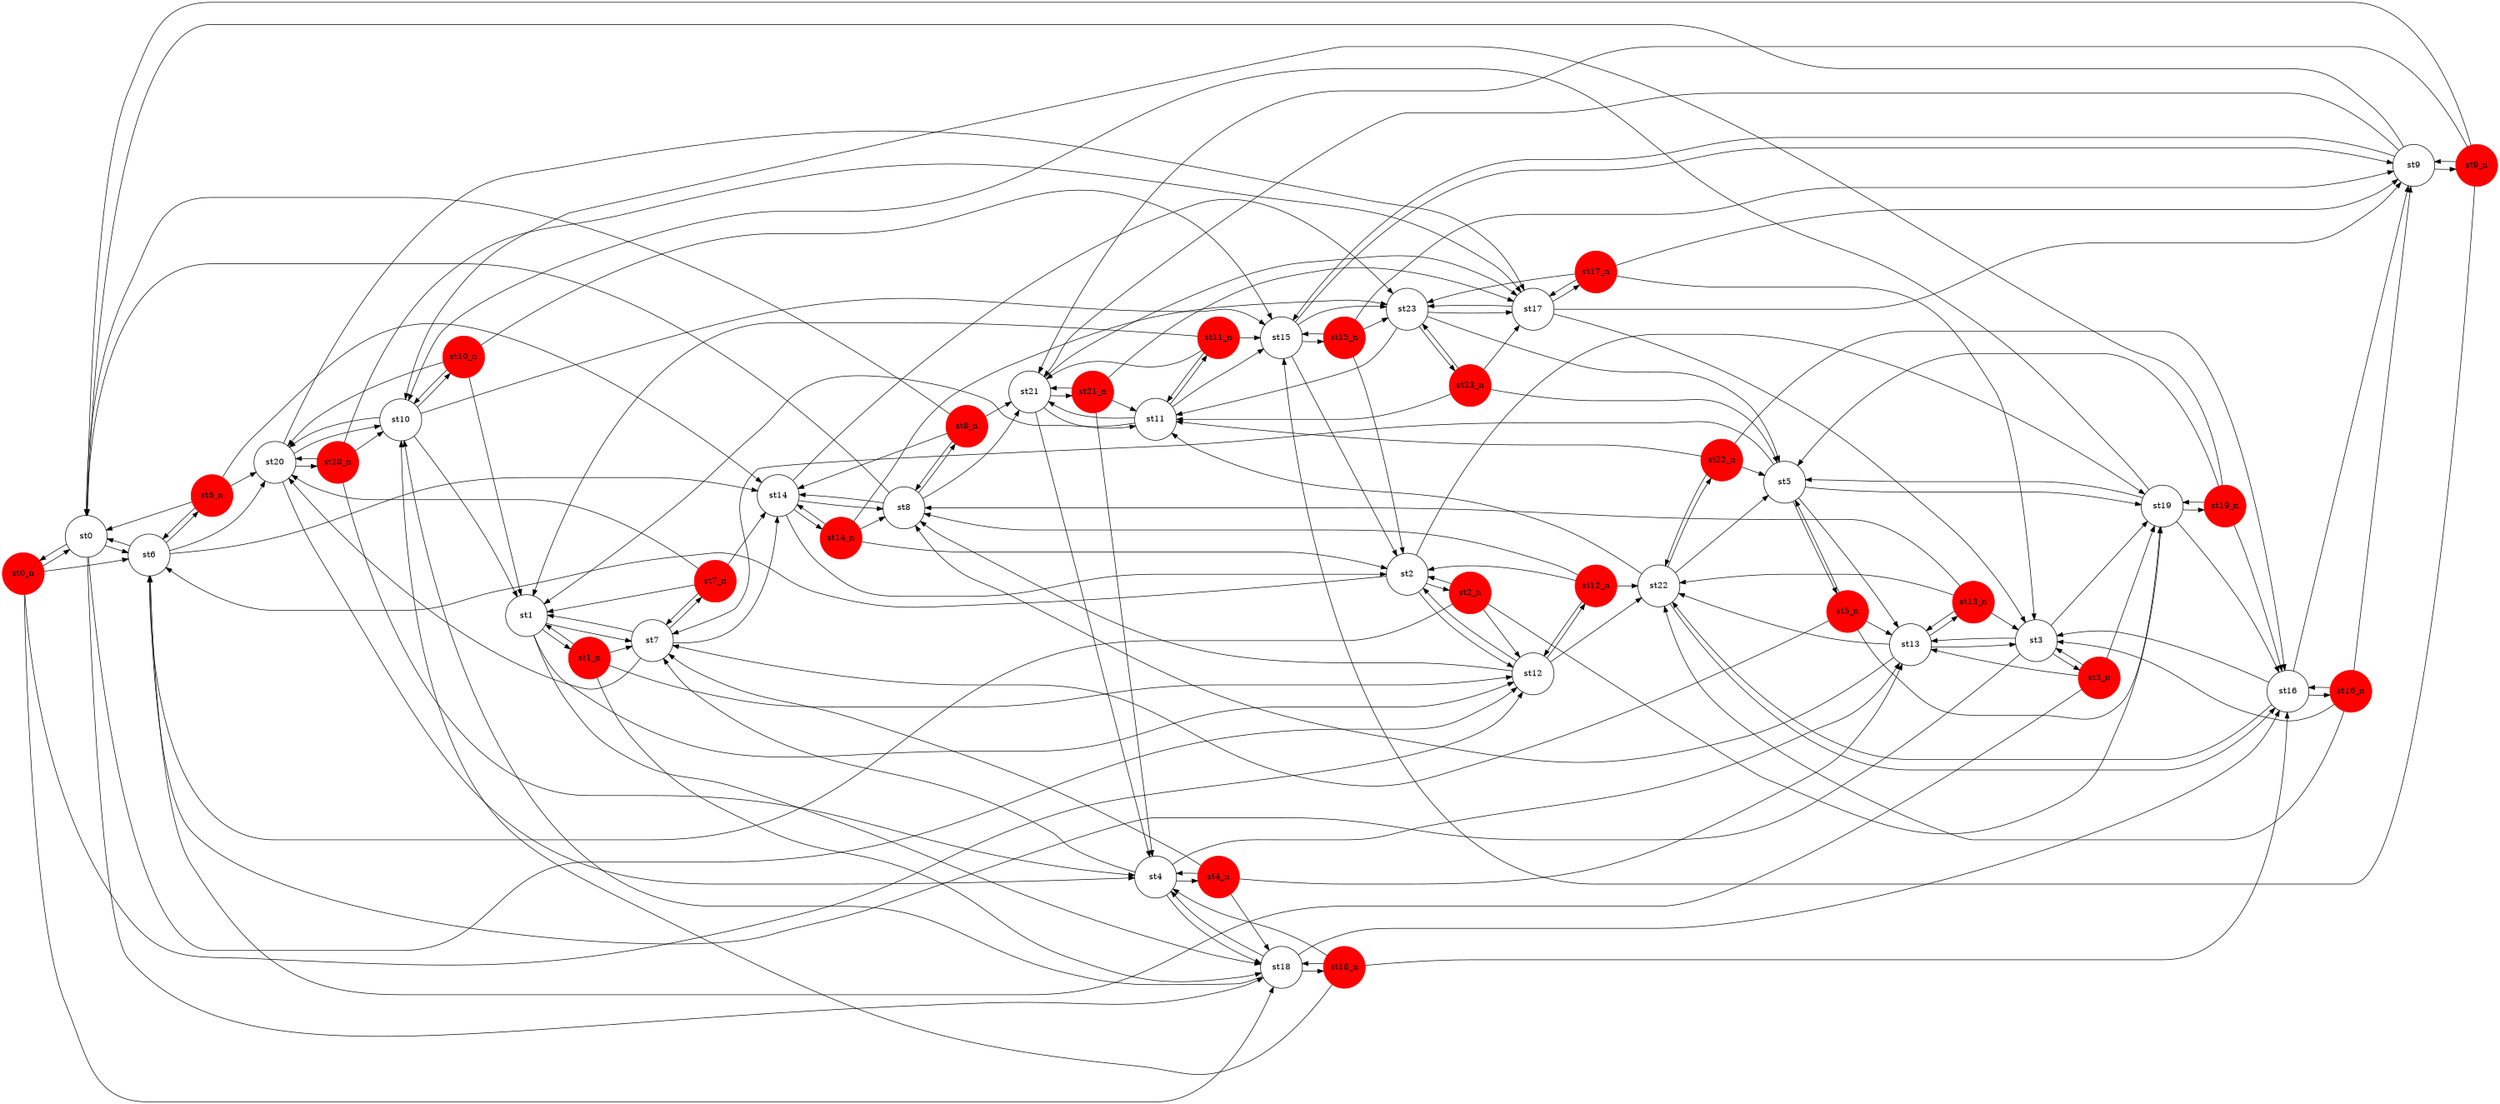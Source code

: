 #Total states is 0, including 0 states and 0 newstates
#Total transisions is 0, including 0 transistions and 0 new transitions
digraph finite_state_machine {
	rankdir=LR;
	size="20,20";
	resolution="300";
	overlap=false;

	node [shape = circle, fixedsize=true, width = 1, color = red, style = filled];
	st0_n;
 	st10_n;
 	st11_n;
 	st12_n;
 	st13_n;
 	st14_n;
 	st15_n;
 	st16_n;
 	st17_n;
 	st18_n;
 	st19_n;
 	st1_n;
 	st20_n;
 	st21_n;
 	st22_n;
 	st23_n;
 	st2_n;
 	st3_n;
 	st4_n;
 	st5_n;
 	st6_n;
 	st7_n;
 	st8_n;
 	st9_n;
 
	node [shape = circle, color = black, style = unfilled];
	st0;
 	st1;
 	st10;
 	st11;
 	st12;
 	st13;
 	st14;
 	st15;
 	st16;
 	st17;
 	st18;
 	st19;
 	st2;
 	st20;
 	st21;
 	st22;
 	st23;
 	st3;
 	st4;
 	st5;
 	st6;
 	st7;
 	st8;
 	st9;
 	st0 -> st0_n;
	st0 -> st12;
	st0 -> st18;
	st0 -> st6;
	st0_n -> st0;
	st0_n -> st12;
	st0_n -> st18;
	st0_n -> st6;
	st1 -> st12;
	st1 -> st18;
	st1 -> st1_n;
	st1 -> st7;
	st10 -> st1;
	st10 -> st10_n;
	st10 -> st15;
	st10 -> st20;
	st10_n -> st1;
	st10_n -> st10;
	st10_n -> st15;
	st10_n -> st20;
	st11 -> st1;
	st11 -> st11_n;
	st11 -> st15;
	st11 -> st21;
	st11_n -> st1;
	st11_n -> st11;
	st11_n -> st15;
	st11_n -> st21;
	st12 -> st12_n;
	st12 -> st2;
	st12 -> st22;
	st12 -> st8;
	st12_n -> st12;
	st12_n -> st2;
	st12_n -> st22;
	st12_n -> st8;
	st13 -> st13_n;
	st13 -> st22;
	st13 -> st3;
	st13 -> st8;
	st13_n -> st13;
	st13_n -> st22;
	st13_n -> st3;
	st13_n -> st8;
	st14 -> st14_n;
	st14 -> st2;
	st14 -> st23;
	st14 -> st8;
	st14_n -> st14;
	st14_n -> st2;
	st14_n -> st23;
	st14_n -> st8;
	st15 -> st15_n;
	st15 -> st2;
	st15 -> st23;
	st15 -> st9;
	st15_n -> st15;
	st15_n -> st2;
	st15_n -> st23;
	st15_n -> st9;
	st16 -> st16_n;
	st16 -> st22;
	st16 -> st3;
	st16 -> st9;
	st16_n -> st16;
	st16_n -> st22;
	st16_n -> st3;
	st16_n -> st9;
	st17 -> st17_n;
	st17 -> st23;
	st17 -> st3;
	st17 -> st9;
	st17_n -> st17;
	st17_n -> st23;
	st17_n -> st3;
	st17_n -> st9;
	st18 -> st10;
	st18 -> st16;
	st18 -> st18_n;
	st18 -> st4;
	st18_n -> st10;
	st18_n -> st16;
	st18_n -> st18;
	st18_n -> st4;
	st19 -> st10;
	st19 -> st16;
	st19 -> st19_n;
	st19 -> st5;
	st19_n -> st10;
	st19_n -> st16;
	st19_n -> st19;
	st19_n -> st5;
	st1_n -> st1;
	st1_n -> st12;
	st1_n -> st18;
	st1_n -> st7;
	st2 -> st12;
	st2 -> st19;
	st2 -> st2_n;
	st2 -> st6;
	st20 -> st10;
	st20 -> st17;
	st20 -> st20_n;
	st20 -> st4;
	st20_n -> st10;
	st20_n -> st17;
	st20_n -> st20;
	st20_n -> st4;
	st21 -> st11;
	st21 -> st17;
	st21 -> st21_n;
	st21 -> st4;
	st21_n -> st11;
	st21_n -> st17;
	st21_n -> st21;
	st21_n -> st4;
	st22 -> st11;
	st22 -> st16;
	st22 -> st22_n;
	st22 -> st5;
	st22_n -> st11;
	st22_n -> st16;
	st22_n -> st22;
	st22_n -> st5;
	st23 -> st11;
	st23 -> st17;
	st23 -> st23_n;
	st23 -> st5;
	st23_n -> st11;
	st23_n -> st17;
	st23_n -> st23;
	st23_n -> st5;
	st2_n -> st12;
	st2_n -> st19;
	st2_n -> st2;
	st2_n -> st6;
	st3 -> st13;
	st3 -> st19;
	st3 -> st3_n;
	st3 -> st6;
	st3_n -> st13;
	st3_n -> st19;
	st3_n -> st3;
	st3_n -> st6;
	st4 -> st13;
	st4 -> st18;
	st4 -> st4_n;
	st4 -> st7;
	st4_n -> st13;
	st4_n -> st18;
	st4_n -> st4;
	st4_n -> st7;
	st5 -> st13;
	st5 -> st19;
	st5 -> st5_n;
	st5 -> st7;
	st5_n -> st13;
	st5_n -> st19;
	st5_n -> st5;
	st5_n -> st7;
	st6 -> st0;
	st6 -> st14;
	st6 -> st20;
	st6 -> st6_n;
	st6_n -> st0;
	st6_n -> st14;
	st6_n -> st20;
	st6_n -> st6;
	st7 -> st1;
	st7 -> st14;
	st7 -> st20;
	st7 -> st7_n;
	st7_n -> st1;
	st7_n -> st14;
	st7_n -> st20;
	st7_n -> st7;
	st8 -> st0;
	st8 -> st14;
	st8 -> st21;
	st8 -> st8_n;
	st8_n -> st0;
	st8_n -> st14;
	st8_n -> st21;
	st8_n -> st8;
	st9 -> st0;
	st9 -> st15;
	st9 -> st21;
	st9 -> st9_n;
	st9_n -> st0;
	st9_n -> st15;
	st9_n -> st21;
	st9_n -> st9;
}
